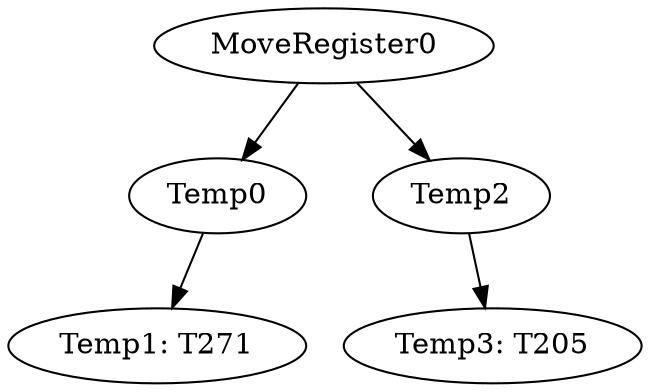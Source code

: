 digraph {
	ordering = out;
	MoveRegister0 -> Temp0;
	MoveRegister0 -> Temp2;
	Temp2 -> "Temp3: T205";
	Temp0 -> "Temp1: T271";
}

